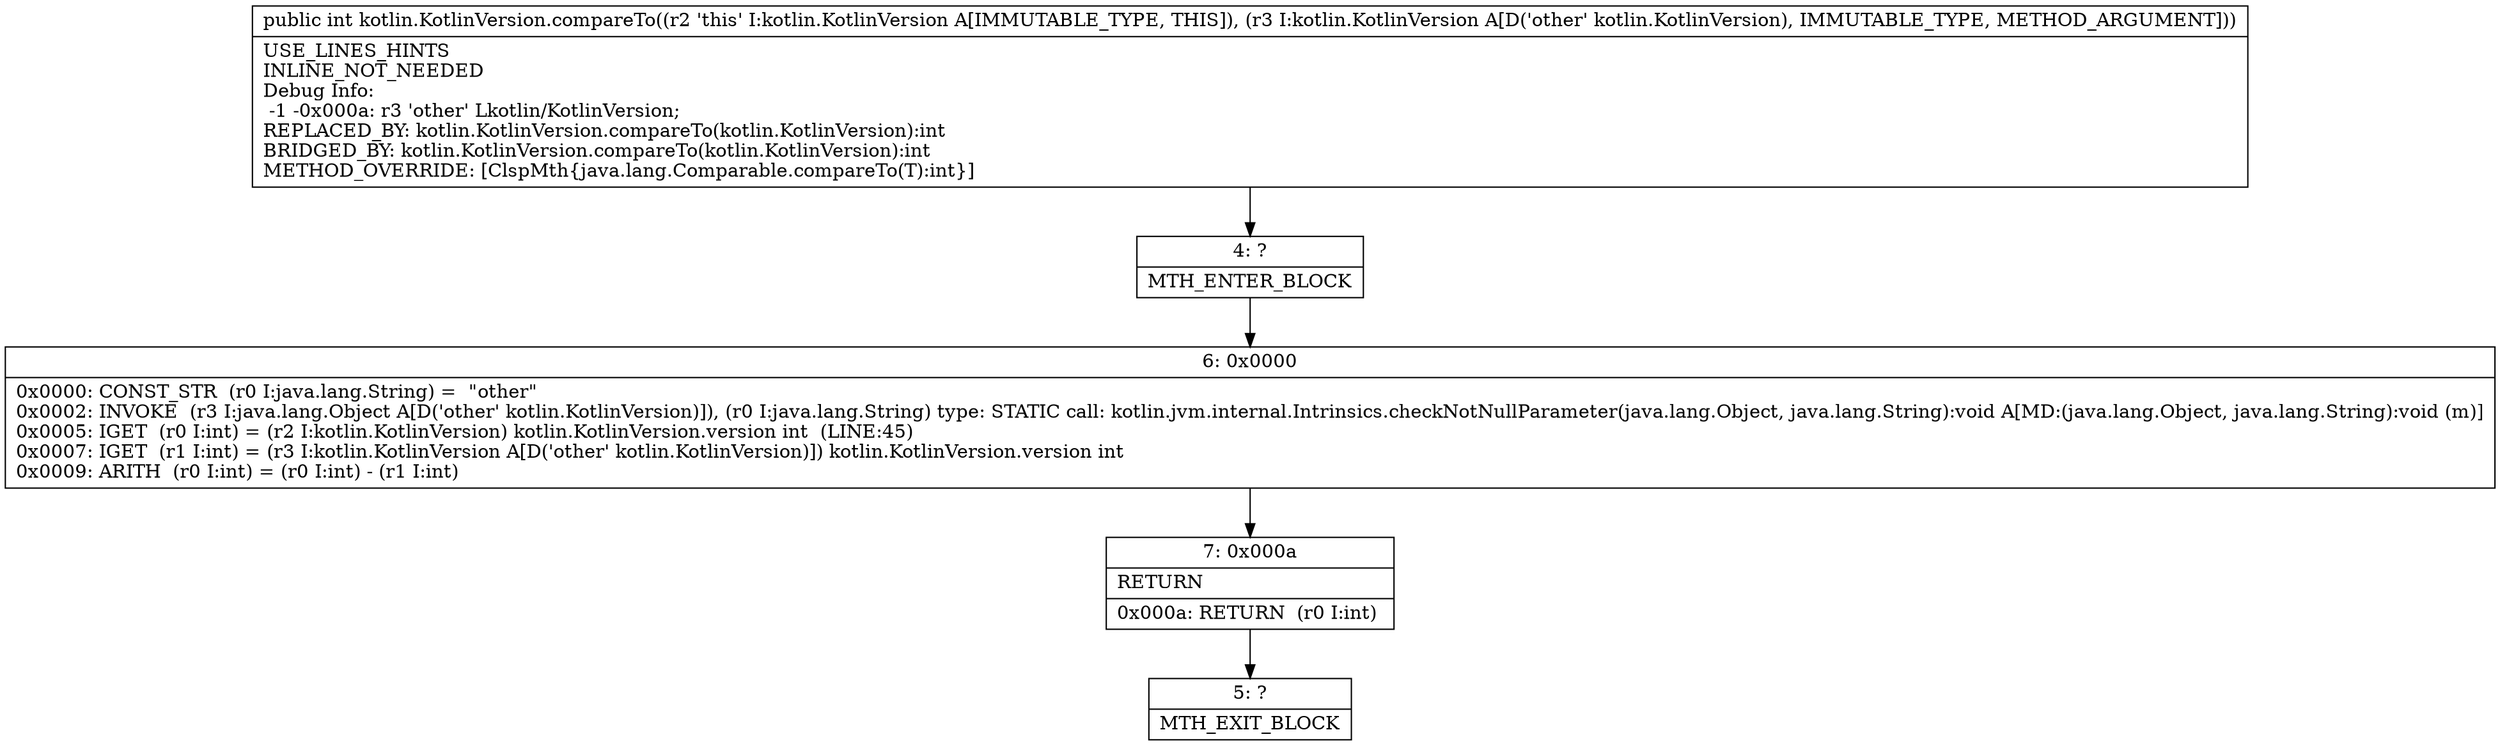 digraph "CFG forkotlin.KotlinVersion.compareTo(Lkotlin\/KotlinVersion;)I" {
Node_4 [shape=record,label="{4\:\ ?|MTH_ENTER_BLOCK\l}"];
Node_6 [shape=record,label="{6\:\ 0x0000|0x0000: CONST_STR  (r0 I:java.lang.String) =  \"other\" \l0x0002: INVOKE  (r3 I:java.lang.Object A[D('other' kotlin.KotlinVersion)]), (r0 I:java.lang.String) type: STATIC call: kotlin.jvm.internal.Intrinsics.checkNotNullParameter(java.lang.Object, java.lang.String):void A[MD:(java.lang.Object, java.lang.String):void (m)]\l0x0005: IGET  (r0 I:int) = (r2 I:kotlin.KotlinVersion) kotlin.KotlinVersion.version int  (LINE:45)\l0x0007: IGET  (r1 I:int) = (r3 I:kotlin.KotlinVersion A[D('other' kotlin.KotlinVersion)]) kotlin.KotlinVersion.version int \l0x0009: ARITH  (r0 I:int) = (r0 I:int) \- (r1 I:int) \l}"];
Node_7 [shape=record,label="{7\:\ 0x000a|RETURN\l|0x000a: RETURN  (r0 I:int) \l}"];
Node_5 [shape=record,label="{5\:\ ?|MTH_EXIT_BLOCK\l}"];
MethodNode[shape=record,label="{public int kotlin.KotlinVersion.compareTo((r2 'this' I:kotlin.KotlinVersion A[IMMUTABLE_TYPE, THIS]), (r3 I:kotlin.KotlinVersion A[D('other' kotlin.KotlinVersion), IMMUTABLE_TYPE, METHOD_ARGUMENT]))  | USE_LINES_HINTS\lINLINE_NOT_NEEDED\lDebug Info:\l  \-1 \-0x000a: r3 'other' Lkotlin\/KotlinVersion;\lREPLACED_BY: kotlin.KotlinVersion.compareTo(kotlin.KotlinVersion):int\lBRIDGED_BY: kotlin.KotlinVersion.compareTo(kotlin.KotlinVersion):int\lMETHOD_OVERRIDE: [ClspMth\{java.lang.Comparable.compareTo(T):int\}]\l}"];
MethodNode -> Node_4;Node_4 -> Node_6;
Node_6 -> Node_7;
Node_7 -> Node_5;
}


